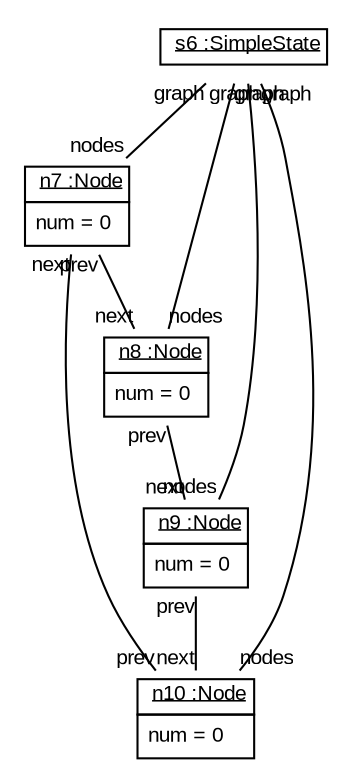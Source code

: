 graph ObjectDiagram {
   node [shape = none, fontsize = 10, fontname = "Arial"];
   edge [fontsize = 10, fontname = "Arial"];
   compound=true;

s6 [label=<<table border='0' cellborder='1' cellspacing='0'> <tr> <td href="../test/org/sdmlib/models/patterns/example/SimpleState.java"> <u>s6 :SimpleState</u></td></tr></table>>];
n7 [label=<<table border='0' cellborder='1' cellspacing='0'> <tr> <td href="../test/org/sdmlib/models/patterns/example/Node.java"> <u>n7 :Node</u></td></tr><tr><td><table border='0' cellborder='0' cellspacing='0'><tr><td align='left'>num = 0</td></tr></table></td></tr></table>>];
n8 [label=<<table border='0' cellborder='1' cellspacing='0'> <tr> <td href="../test/org/sdmlib/models/patterns/example/Node.java"> <u>n8 :Node</u></td></tr><tr><td><table border='0' cellborder='0' cellspacing='0'><tr><td align='left'>num = 0</td></tr></table></td></tr></table>>];
n9 [label=<<table border='0' cellborder='1' cellspacing='0'> <tr> <td href="../test/org/sdmlib/models/patterns/example/Node.java"> <u>n9 :Node</u></td></tr><tr><td><table border='0' cellborder='0' cellspacing='0'><tr><td align='left'>num = 0</td></tr></table></td></tr></table>>];
n10 [label=<<table border='0' cellborder='1' cellspacing='0'> <tr> <td href="../test/org/sdmlib/models/patterns/example/Node.java"> <u>n10 :Node</u></td></tr><tr><td><table border='0' cellborder='0' cellspacing='0'><tr><td align='left'>num = 0</td></tr></table></td></tr></table>>];

s6 -- n7 [headlabel = "nodes" taillabel = "graph"];
s6 -- n8 [headlabel = "nodes" taillabel = "graph"];
s6 -- n9 [headlabel = "nodes" taillabel = "graph"];
s6 -- n10 [headlabel = "nodes" taillabel = "graph"];
n7 -- n8 [headlabel = "next" taillabel = "prev"];
n7 -- n10 [headlabel = "prev" taillabel = "next"];
n8 -- n9 [headlabel = "next" taillabel = "prev"];
n9 -- n10 [headlabel = "next" taillabel = "prev"];
}

